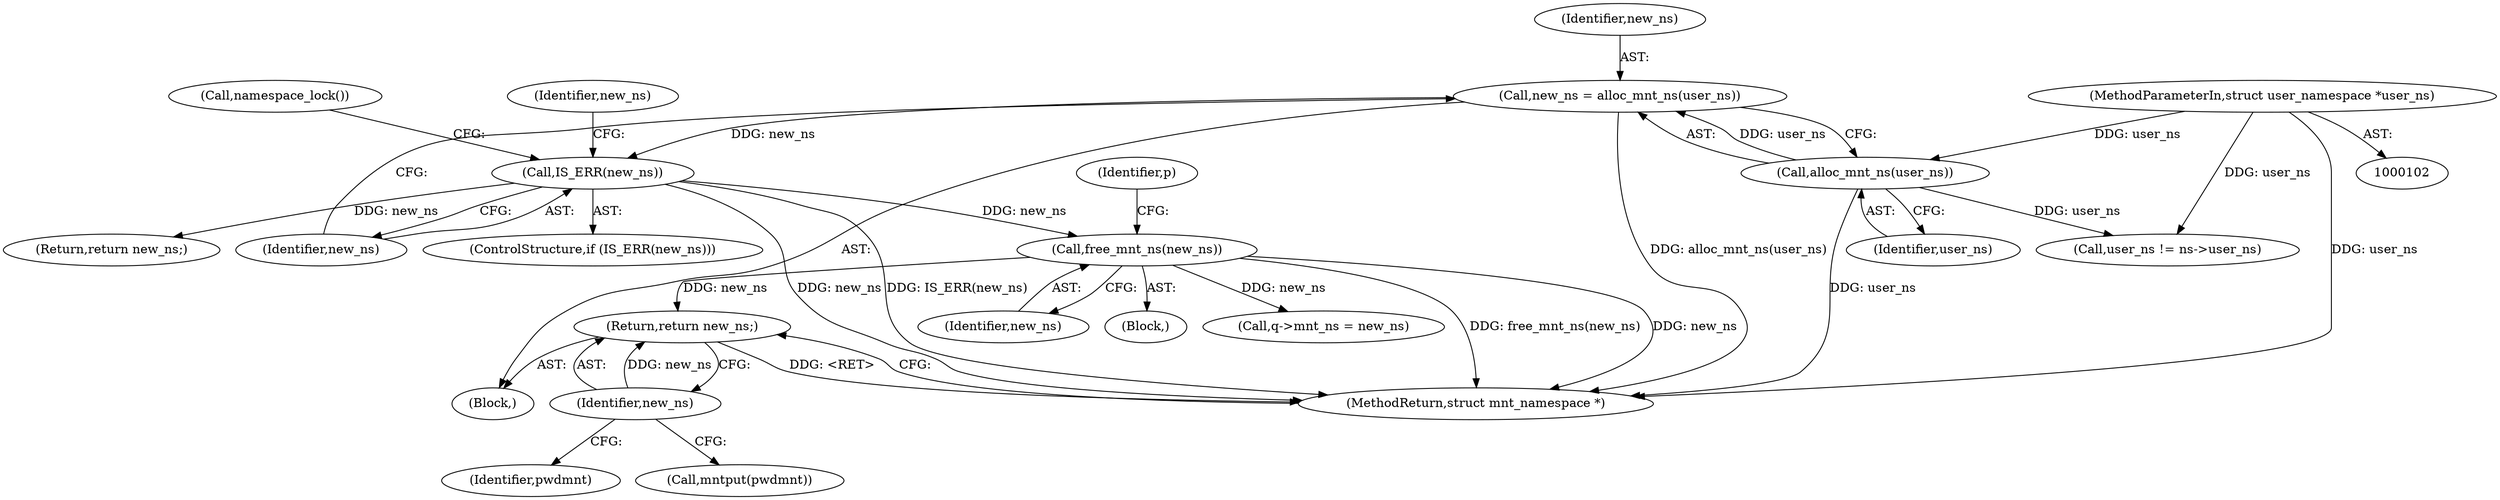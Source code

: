 digraph "0_linux_d29216842a85c7970c536108e093963f02714498_2@pointer" {
"1000289" [label="(Return,return new_ns;)"];
"1000290" [label="(Identifier,new_ns)"];
"1000176" [label="(Call,free_mnt_ns(new_ns))"];
"1000145" [label="(Call,IS_ERR(new_ns))"];
"1000140" [label="(Call,new_ns = alloc_mnt_ns(user_ns))"];
"1000142" [label="(Call,alloc_mnt_ns(user_ns))"];
"1000105" [label="(MethodParameterIn,struct user_namespace *user_ns)"];
"1000179" [label="(Identifier,p)"];
"1000147" [label="(Return,return new_ns;)"];
"1000148" [label="(Identifier,new_ns)"];
"1000107" [label="(Block,)"];
"1000290" [label="(Identifier,new_ns)"];
"1000145" [label="(Call,IS_ERR(new_ns))"];
"1000177" [label="(Identifier,new_ns)"];
"1000291" [label="(MethodReturn,struct mnt_namespace *)"];
"1000146" [label="(Identifier,new_ns)"];
"1000105" [label="(MethodParameterIn,struct user_namespace *user_ns)"];
"1000140" [label="(Call,new_ns = alloc_mnt_ns(user_ns))"];
"1000176" [label="(Call,free_mnt_ns(new_ns))"];
"1000286" [label="(Identifier,pwdmnt)"];
"1000156" [label="(Call,user_ns != ns->user_ns)"];
"1000174" [label="(Block,)"];
"1000144" [label="(ControlStructure,if (IS_ERR(new_ns)))"];
"1000149" [label="(Call,namespace_lock())"];
"1000184" [label="(Call,q->mnt_ns = new_ns)"];
"1000142" [label="(Call,alloc_mnt_ns(user_ns))"];
"1000141" [label="(Identifier,new_ns)"];
"1000143" [label="(Identifier,user_ns)"];
"1000287" [label="(Call,mntput(pwdmnt))"];
"1000289" [label="(Return,return new_ns;)"];
"1000289" -> "1000107"  [label="AST: "];
"1000289" -> "1000290"  [label="CFG: "];
"1000290" -> "1000289"  [label="AST: "];
"1000291" -> "1000289"  [label="CFG: "];
"1000289" -> "1000291"  [label="DDG: <RET>"];
"1000290" -> "1000289"  [label="DDG: new_ns"];
"1000176" -> "1000289"  [label="DDG: new_ns"];
"1000290" -> "1000287"  [label="CFG: "];
"1000290" -> "1000286"  [label="CFG: "];
"1000176" -> "1000174"  [label="AST: "];
"1000176" -> "1000177"  [label="CFG: "];
"1000177" -> "1000176"  [label="AST: "];
"1000179" -> "1000176"  [label="CFG: "];
"1000176" -> "1000291"  [label="DDG: free_mnt_ns(new_ns)"];
"1000176" -> "1000291"  [label="DDG: new_ns"];
"1000145" -> "1000176"  [label="DDG: new_ns"];
"1000176" -> "1000184"  [label="DDG: new_ns"];
"1000145" -> "1000144"  [label="AST: "];
"1000145" -> "1000146"  [label="CFG: "];
"1000146" -> "1000145"  [label="AST: "];
"1000148" -> "1000145"  [label="CFG: "];
"1000149" -> "1000145"  [label="CFG: "];
"1000145" -> "1000291"  [label="DDG: IS_ERR(new_ns)"];
"1000145" -> "1000291"  [label="DDG: new_ns"];
"1000140" -> "1000145"  [label="DDG: new_ns"];
"1000145" -> "1000147"  [label="DDG: new_ns"];
"1000140" -> "1000107"  [label="AST: "];
"1000140" -> "1000142"  [label="CFG: "];
"1000141" -> "1000140"  [label="AST: "];
"1000142" -> "1000140"  [label="AST: "];
"1000146" -> "1000140"  [label="CFG: "];
"1000140" -> "1000291"  [label="DDG: alloc_mnt_ns(user_ns)"];
"1000142" -> "1000140"  [label="DDG: user_ns"];
"1000142" -> "1000143"  [label="CFG: "];
"1000143" -> "1000142"  [label="AST: "];
"1000142" -> "1000291"  [label="DDG: user_ns"];
"1000105" -> "1000142"  [label="DDG: user_ns"];
"1000142" -> "1000156"  [label="DDG: user_ns"];
"1000105" -> "1000102"  [label="AST: "];
"1000105" -> "1000291"  [label="DDG: user_ns"];
"1000105" -> "1000156"  [label="DDG: user_ns"];
}
